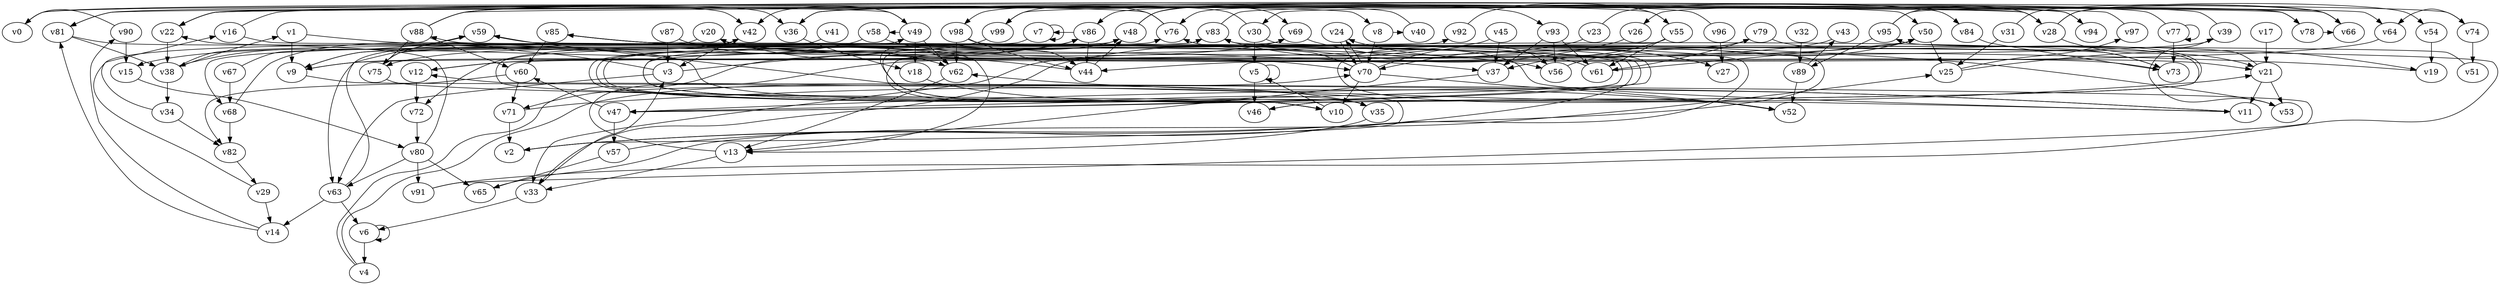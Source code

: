 // Benchmark game 142 - 100 vertices
digraph G {
    v0 [name="v0", player=0];
    v1 [name="v1", player=0];
    v2 [name="v2", player=0];
    v3 [name="v3", player=1, target=1];
    v4 [name="v4", player=0];
    v5 [name="v5", player=1];
    v6 [name="v6", player=1];
    v7 [name="v7", player=1];
    v8 [name="v8", player=1];
    v9 [name="v9", player=0, target=1];
    v10 [name="v10", player=1];
    v11 [name="v11", player=0];
    v12 [name="v12", player=0];
    v13 [name="v13", player=0];
    v14 [name="v14", player=1];
    v15 [name="v15", player=0];
    v16 [name="v16", player=1, target=1];
    v17 [name="v17", player=1];
    v18 [name="v18", player=1];
    v19 [name="v19", player=1];
    v20 [name="v20", player=1];
    v21 [name="v21", player=0];
    v22 [name="v22", player=1];
    v23 [name="v23", player=1];
    v24 [name="v24", player=1, target=1];
    v25 [name="v25", player=0];
    v26 [name="v26", player=1, target=1];
    v27 [name="v27", player=0];
    v28 [name="v28", player=1];
    v29 [name="v29", player=0];
    v30 [name="v30", player=1];
    v31 [name="v31", player=1, target=1];
    v32 [name="v32", player=0];
    v33 [name="v33", player=0];
    v34 [name="v34", player=1];
    v35 [name="v35", player=1];
    v36 [name="v36", player=0];
    v37 [name="v37", player=0];
    v38 [name="v38", player=0];
    v39 [name="v39", player=1];
    v40 [name="v40", player=0];
    v41 [name="v41", player=0];
    v42 [name="v42", player=1];
    v43 [name="v43", player=1];
    v44 [name="v44", player=1];
    v45 [name="v45", player=1];
    v46 [name="v46", player=0];
    v47 [name="v47", player=1, target=1];
    v48 [name="v48", player=0, target=1];
    v49 [name="v49", player=1];
    v50 [name="v50", player=0];
    v51 [name="v51", player=0, target=1];
    v52 [name="v52", player=1];
    v53 [name="v53", player=1];
    v54 [name="v54", player=1];
    v55 [name="v55", player=0];
    v56 [name="v56", player=0];
    v57 [name="v57", player=1];
    v58 [name="v58", player=0];
    v59 [name="v59", player=1];
    v60 [name="v60", player=1, target=1];
    v61 [name="v61", player=0];
    v62 [name="v62", player=0, target=1];
    v63 [name="v63", player=1];
    v64 [name="v64", player=1];
    v65 [name="v65", player=1];
    v66 [name="v66", player=0];
    v67 [name="v67", player=0];
    v68 [name="v68", player=1];
    v69 [name="v69", player=0, target=1];
    v70 [name="v70", player=1];
    v71 [name="v71", player=1, target=1];
    v72 [name="v72", player=0];
    v73 [name="v73", player=1];
    v74 [name="v74", player=1];
    v75 [name="v75", player=1, target=1];
    v76 [name="v76", player=0];
    v77 [name="v77", player=1];
    v78 [name="v78", player=1];
    v79 [name="v79", player=0];
    v80 [name="v80", player=0];
    v81 [name="v81", player=0];
    v82 [name="v82", player=1];
    v83 [name="v83", player=1];
    v84 [name="v84", player=0];
    v85 [name="v85", player=1];
    v86 [name="v86", player=0, target=1];
    v87 [name="v87", player=0];
    v88 [name="v88", player=1];
    v89 [name="v89", player=1];
    v90 [name="v90", player=1];
    v91 [name="v91", player=1];
    v92 [name="v92", player=1];
    v93 [name="v93", player=0];
    v94 [name="v94", player=0];
    v95 [name="v95", player=1];
    v96 [name="v96", player=1];
    v97 [name="v97", player=0];
    v98 [name="v98", player=0, target=1];
    v99 [name="v99", player=0];

    v0 -> v49 [constraint="time % 3 == 1"];
    v1 -> v37 [constraint="time <= 16"];
    v2 -> v83 [constraint="time <= 10"];
    v3 -> v75 [constraint="(time % 4 == 1) || (time % 3 == 2)"];
    v4 -> v70 [constraint="time == 19"];
    v5 -> v46;
    v6 -> v6 [constraint="time == 1"];
    v7 -> v7;
    v8 -> v40 [constraint="time >= 12"];
    v9 -> v2 [constraint="time >= 11"];
    v10 -> v48 [constraint="time >= 1"];
    v11 -> v47 [constraint="time % 2 == 1"];
    v12 -> v72;
    v13 -> v33;
    v14 -> v81 [constraint="(time >= 6) && (time <= 23)"];
    v15 -> v80 [constraint="time % 3 == 0"];
    v16 -> v47 [constraint="time >= 1"];
    v17 -> v21;
    v18 -> v52 [constraint="time % 5 == 3"];
    v19 -> v85 [constraint="time >= 3"];
    v20 -> v68 [constraint="time % 3 == 2"];
    v21 -> v11;
    v22 -> v64 [constraint="time % 4 == 3"];
    v23 -> v84 [constraint="time % 2 == 1"];
    v24 -> v70;
    v25 -> v97 [constraint="time <= 16"];
    v26 -> v33 [constraint="time % 6 == 5"];
    v27 -> v24 [constraint="(time >= 2) && (time <= 20)"];
    v28 -> v30 [constraint="time % 3 == 1"];
    v29 -> v49 [constraint="time >= 14"];
    v30 -> v98 [constraint="time == 18"];
    v31 -> v25;
    v32 -> v89;
    v33 -> v6;
    v34 -> v82;
    v35 -> v59 [constraint="time % 4 == 2"];
    v36 -> v50 [constraint="time == 2"];
    v37 -> v13 [constraint="time >= 15"];
    v38 -> v44 [constraint="time == 20"];
    v39 -> v9 [constraint="time <= 5"];
    v40 -> v76 [constraint="(time % 2 == 1) || (time % 4 == 2)"];
    v41 -> v63 [constraint="time >= 7"];
    v42 -> v3 [constraint="time >= 12"];
    v43 -> v9 [constraint="time == 17"];
    v44 -> v20 [constraint="time % 6 == 3"];
    v45 -> v12 [constraint="time <= 14"];
    v46 -> v95 [constraint="time % 3 == 0"];
    v47 -> v57;
    v48 -> v69 [constraint="time >= 3"];
    v49 -> v58 [constraint="time % 3 == 1"];
    v50 -> v25;
    v51 -> v75 [constraint="time <= 18"];
    v52 -> v79 [constraint="time >= 10"];
    v53 -> v39 [constraint="time == 11"];
    v54 -> v19;
    v55 -> v37 [constraint="time <= 25"];
    v56 -> v50 [constraint="time == 18"];
    v57 -> v88 [constraint="time % 4 == 1"];
    v58 -> v70 [constraint="time == 9"];
    v59 -> v38 [constraint="time >= 12"];
    v60 -> v71;
    v61 -> v50 [constraint="time <= 13"];
    v62 -> v13 [constraint="time >= 6"];
    v63 -> v59 [constraint="time <= 16"];
    v64 -> v44 [constraint="time <= 19"];
    v65 -> v25 [constraint="time % 2 == 1"];
    v66 -> v81 [constraint="time == 14"];
    v67 -> v73 [constraint="time <= 20"];
    v68 -> v82;
    v69 -> v10 [constraint="time == 13"];
    v70 -> v10;
    v71 -> v2;
    v72 -> v80;
    v73 -> v20 [constraint="time >= 14"];
    v74 -> v51;
    v75 -> v11 [constraint="time == 20"];
    v76 -> v99 [constraint="time % 6 == 3"];
    v77 -> v26 [constraint="(time >= 8) && (time <= 21)"];
    v78 -> v66 [constraint="time == 12"];
    v79 -> v46 [constraint="time % 5 == 2"];
    v80 -> v63;
    v81 -> v10 [constraint="time % 5 == 2"];
    v82 -> v29;
    v83 -> v74 [constraint="time == 20"];
    v84 -> v73 [constraint="time <= 24"];
    v85 -> v56 [constraint="time >= 14"];
    v86 -> v44;
    v87 -> v62 [constraint="time == 6"];
    v88 -> v36 [constraint="time >= 1"];
    v89 -> v52;
    v90 -> v15;
    v91 -> v12 [constraint="time <= 10"];
    v92 -> v55 [constraint="time % 6 == 3"];
    v93 -> v61;
    v94 -> v99 [constraint="time == 16"];
    v95 -> v89 [constraint="time >= 4"];
    v96 -> v27;
    v97 -> v22 [constraint="time == 6"];
    v98 -> v62;
    v99 -> v72 [constraint="time == 16"];
    v22 -> v38;
    v74 -> v64 [constraint="time <= 9"];
    v5 -> v5 [constraint="time == 17"];
    v88 -> v78 [constraint="time == 13"];
    v58 -> v15 [constraint="(time >= 10) && (time <= 16)"];
    v81 -> v38 [constraint="time >= 8"];
    v1 -> v9;
    v69 -> v27 [constraint="(time >= 5) && (time <= 25)"];
    v45 -> v37;
    v48 -> v35 [constraint="time == 15"];
    v87 -> v13 [constraint="time == 0"];
    v55 -> v81 [constraint="time % 5 == 2"];
    v21 -> v70 [constraint="time == 6"];
    v6 -> v4;
    v47 -> v60 [constraint="time % 6 == 3"];
    v68 -> v42 [constraint="time % 3 == 0"];
    v16 -> v94 [constraint="(time % 3 == 1) || (time % 5 == 2)"];
    v79 -> v61 [constraint="time % 4 == 0"];
    v38 -> v34;
    v7 -> v10 [constraint="time % 2 == 0"];
    v36 -> v18;
    v48 -> v93 [constraint="time <= 19"];
    v22 -> v8 [constraint="time <= 5"];
    v35 -> v92 [constraint="time == 16"];
    v60 -> v82 [constraint="time >= 11"];
    v91 -> v85 [constraint="time % 5 == 4"];
    v49 -> v18;
    v55 -> v61;
    v30 -> v5;
    v89 -> v43 [constraint="time % 5 == 2"];
    v77 -> v77 [constraint="time % 2 == 1"];
    v85 -> v53 [constraint="time == 3"];
    v28 -> v54 [constraint="time >= 12"];
    v20 -> v21 [constraint="time >= 3"];
    v4 -> v69 [constraint="time == 2"];
    v87 -> v3;
    v30 -> v2 [constraint="time >= 6"];
    v3 -> v73 [constraint="time <= 12"];
    v77 -> v73;
    v70 -> v24 [constraint="time <= 21"];
    v70 -> v9 [constraint="time % 5 == 0"];
    v96 -> v86 [constraint="(time >= 5) && (time <= 22)"];
    v38 -> v1 [constraint="(time % 4 == 1) || (time % 3 == 1)"];
    v39 -> v36 [constraint="time >= 11"];
    v59 -> v47 [constraint="time == 12"];
    v11 -> v76 [constraint="time == 2"];
    v28 -> v21 [constraint="(time % 2 == 1) || (time % 3 == 0)"];
    v86 -> v75 [constraint="time == 12"];
    v10 -> v5 [constraint="time >= 3"];
    v13 -> v50 [constraint="time == 16"];
    v90 -> v0 [constraint="(time % 3 == 1) || (time % 5 == 0)"];
    v88 -> v42 [constraint="time % 2 == 0"];
    v67 -> v68;
    v86 -> v7 [constraint="time % 4 == 2"];
    v80 -> v65;
    v85 -> v60 [constraint="time >= 10"];
    v10 -> v76 [constraint="time <= 5"];
    v34 -> v16 [constraint="time >= 1"];
    v11 -> v71 [constraint="time == 1"];
    v98 -> v44;
    v29 -> v14;
    v70 -> v56 [constraint="time <= 16"];
    v52 -> v62 [constraint="time <= 10"];
    v35 -> v13;
    v49 -> v42 [constraint="time >= 12"];
    v31 -> v66 [constraint="time == 1"];
    v12 -> v86 [constraint="time % 6 == 4"];
    v80 -> v91;
    v23 -> v33 [constraint="time % 4 == 2"];
    v33 -> v3 [constraint="time >= 7"];
    v55 -> v10 [constraint="time <= 23"];
    v80 -> v22 [constraint="time % 3 == 0"];
    v75 -> v62 [constraint="time >= 12"];
    v86 -> v35 [constraint="time >= 7"];
    v8 -> v70;
    v71 -> v21 [constraint="time == 10"];
    v88 -> v75;
    v28 -> v22 [constraint="time >= 13"];
    v14 -> v90 [constraint="time == 8"];
    v44 -> v48 [constraint="time >= 13"];
    v44 -> v9 [constraint="time % 2 == 0"];
    v70 -> v52;
    v57 -> v65;
    v63 -> v14;
    v28 -> v66 [constraint="time >= 8"];
    v25 -> v19 [constraint="(time % 2 == 1) || (time % 4 == 0)"];
    v95 -> v28 [constraint="time == 18"];
    v98 -> v47 [constraint="time % 4 == 3"];
    v3 -> v63 [constraint="time >= 13"];
    v61 -> v83 [constraint="time >= 3"];
    v76 -> v0 [constraint="time % 5 == 4"];
    v95 -> v78 [constraint="time % 2 == 0"];
    v93 -> v56;
    v10 -> v83 [constraint="(time % 2 == 1) || (time % 5 == 0)"];
    v49 -> v62;
    v88 -> v60;
    v63 -> v6;
    v93 -> v37;
    v21 -> v53;
}
